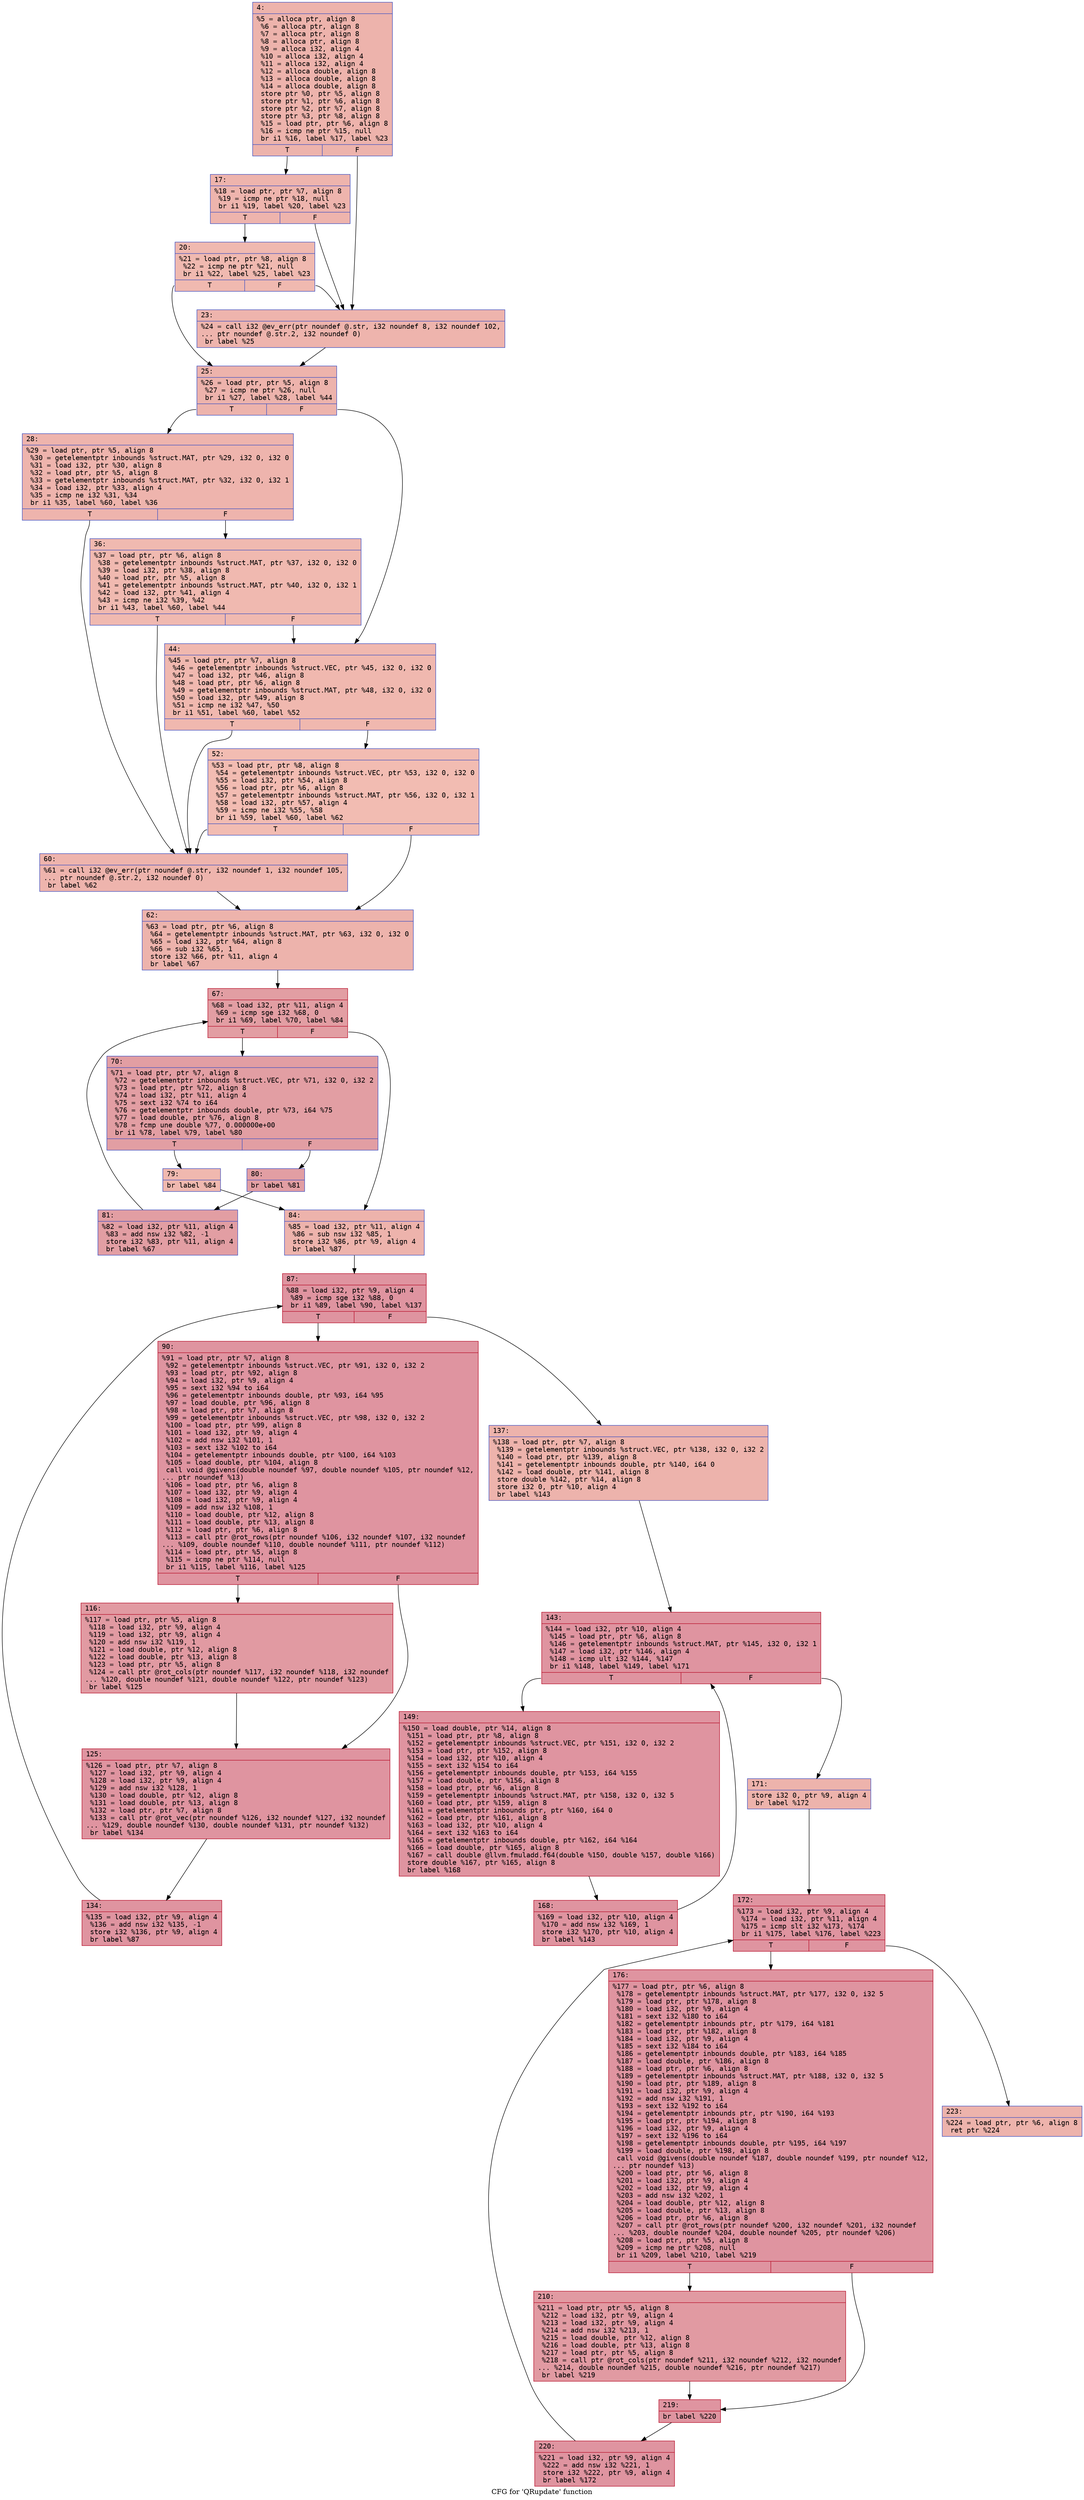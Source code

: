 digraph "CFG for 'QRupdate' function" {
	label="CFG for 'QRupdate' function";

	Node0x6000022f63f0 [shape=record,color="#3d50c3ff", style=filled, fillcolor="#d6524470" fontname="Courier",label="{4:\l|  %5 = alloca ptr, align 8\l  %6 = alloca ptr, align 8\l  %7 = alloca ptr, align 8\l  %8 = alloca ptr, align 8\l  %9 = alloca i32, align 4\l  %10 = alloca i32, align 4\l  %11 = alloca i32, align 4\l  %12 = alloca double, align 8\l  %13 = alloca double, align 8\l  %14 = alloca double, align 8\l  store ptr %0, ptr %5, align 8\l  store ptr %1, ptr %6, align 8\l  store ptr %2, ptr %7, align 8\l  store ptr %3, ptr %8, align 8\l  %15 = load ptr, ptr %6, align 8\l  %16 = icmp ne ptr %15, null\l  br i1 %16, label %17, label %23\l|{<s0>T|<s1>F}}"];
	Node0x6000022f63f0:s0 -> Node0x6000022f6440[tooltip="4 -> 17\nProbability 62.50%" ];
	Node0x6000022f63f0:s1 -> Node0x6000022f64e0[tooltip="4 -> 23\nProbability 37.50%" ];
	Node0x6000022f6440 [shape=record,color="#3d50c3ff", style=filled, fillcolor="#d8564670" fontname="Courier",label="{17:\l|  %18 = load ptr, ptr %7, align 8\l  %19 = icmp ne ptr %18, null\l  br i1 %19, label %20, label %23\l|{<s0>T|<s1>F}}"];
	Node0x6000022f6440:s0 -> Node0x6000022f6490[tooltip="17 -> 20\nProbability 62.50%" ];
	Node0x6000022f6440:s1 -> Node0x6000022f64e0[tooltip="17 -> 23\nProbability 37.50%" ];
	Node0x6000022f6490 [shape=record,color="#3d50c3ff", style=filled, fillcolor="#de614d70" fontname="Courier",label="{20:\l|  %21 = load ptr, ptr %8, align 8\l  %22 = icmp ne ptr %21, null\l  br i1 %22, label %25, label %23\l|{<s0>T|<s1>F}}"];
	Node0x6000022f6490:s0 -> Node0x6000022f6530[tooltip="20 -> 25\nProbability 62.50%" ];
	Node0x6000022f6490:s1 -> Node0x6000022f64e0[tooltip="20 -> 23\nProbability 37.50%" ];
	Node0x6000022f64e0 [shape=record,color="#3d50c3ff", style=filled, fillcolor="#d8564670" fontname="Courier",label="{23:\l|  %24 = call i32 @ev_err(ptr noundef @.str, i32 noundef 8, i32 noundef 102,\l... ptr noundef @.str.2, i32 noundef 0)\l  br label %25\l}"];
	Node0x6000022f64e0 -> Node0x6000022f6530[tooltip="23 -> 25\nProbability 100.00%" ];
	Node0x6000022f6530 [shape=record,color="#3d50c3ff", style=filled, fillcolor="#d6524470" fontname="Courier",label="{25:\l|  %26 = load ptr, ptr %5, align 8\l  %27 = icmp ne ptr %26, null\l  br i1 %27, label %28, label %44\l|{<s0>T|<s1>F}}"];
	Node0x6000022f6530:s0 -> Node0x6000022f6580[tooltip="25 -> 28\nProbability 62.50%" ];
	Node0x6000022f6530:s1 -> Node0x6000022f6620[tooltip="25 -> 44\nProbability 37.50%" ];
	Node0x6000022f6580 [shape=record,color="#3d50c3ff", style=filled, fillcolor="#d8564670" fontname="Courier",label="{28:\l|  %29 = load ptr, ptr %5, align 8\l  %30 = getelementptr inbounds %struct.MAT, ptr %29, i32 0, i32 0\l  %31 = load i32, ptr %30, align 8\l  %32 = load ptr, ptr %5, align 8\l  %33 = getelementptr inbounds %struct.MAT, ptr %32, i32 0, i32 1\l  %34 = load i32, ptr %33, align 4\l  %35 = icmp ne i32 %31, %34\l  br i1 %35, label %60, label %36\l|{<s0>T|<s1>F}}"];
	Node0x6000022f6580:s0 -> Node0x6000022f66c0[tooltip="28 -> 60\nProbability 50.00%" ];
	Node0x6000022f6580:s1 -> Node0x6000022f65d0[tooltip="28 -> 36\nProbability 50.00%" ];
	Node0x6000022f65d0 [shape=record,color="#3d50c3ff", style=filled, fillcolor="#de614d70" fontname="Courier",label="{36:\l|  %37 = load ptr, ptr %6, align 8\l  %38 = getelementptr inbounds %struct.MAT, ptr %37, i32 0, i32 0\l  %39 = load i32, ptr %38, align 8\l  %40 = load ptr, ptr %5, align 8\l  %41 = getelementptr inbounds %struct.MAT, ptr %40, i32 0, i32 1\l  %42 = load i32, ptr %41, align 4\l  %43 = icmp ne i32 %39, %42\l  br i1 %43, label %60, label %44\l|{<s0>T|<s1>F}}"];
	Node0x6000022f65d0:s0 -> Node0x6000022f66c0[tooltip="36 -> 60\nProbability 50.00%" ];
	Node0x6000022f65d0:s1 -> Node0x6000022f6620[tooltip="36 -> 44\nProbability 50.00%" ];
	Node0x6000022f6620 [shape=record,color="#3d50c3ff", style=filled, fillcolor="#dc5d4a70" fontname="Courier",label="{44:\l|  %45 = load ptr, ptr %7, align 8\l  %46 = getelementptr inbounds %struct.VEC, ptr %45, i32 0, i32 0\l  %47 = load i32, ptr %46, align 8\l  %48 = load ptr, ptr %6, align 8\l  %49 = getelementptr inbounds %struct.MAT, ptr %48, i32 0, i32 0\l  %50 = load i32, ptr %49, align 8\l  %51 = icmp ne i32 %47, %50\l  br i1 %51, label %60, label %52\l|{<s0>T|<s1>F}}"];
	Node0x6000022f6620:s0 -> Node0x6000022f66c0[tooltip="44 -> 60\nProbability 50.00%" ];
	Node0x6000022f6620:s1 -> Node0x6000022f6670[tooltip="44 -> 52\nProbability 50.00%" ];
	Node0x6000022f6670 [shape=record,color="#3d50c3ff", style=filled, fillcolor="#e1675170" fontname="Courier",label="{52:\l|  %53 = load ptr, ptr %8, align 8\l  %54 = getelementptr inbounds %struct.VEC, ptr %53, i32 0, i32 0\l  %55 = load i32, ptr %54, align 8\l  %56 = load ptr, ptr %6, align 8\l  %57 = getelementptr inbounds %struct.MAT, ptr %56, i32 0, i32 1\l  %58 = load i32, ptr %57, align 4\l  %59 = icmp ne i32 %55, %58\l  br i1 %59, label %60, label %62\l|{<s0>T|<s1>F}}"];
	Node0x6000022f6670:s0 -> Node0x6000022f66c0[tooltip="52 -> 60\nProbability 50.00%" ];
	Node0x6000022f6670:s1 -> Node0x6000022f6710[tooltip="52 -> 62\nProbability 50.00%" ];
	Node0x6000022f66c0 [shape=record,color="#3d50c3ff", style=filled, fillcolor="#d8564670" fontname="Courier",label="{60:\l|  %61 = call i32 @ev_err(ptr noundef @.str, i32 noundef 1, i32 noundef 105,\l... ptr noundef @.str.2, i32 noundef 0)\l  br label %62\l}"];
	Node0x6000022f66c0 -> Node0x6000022f6710[tooltip="60 -> 62\nProbability 100.00%" ];
	Node0x6000022f6710 [shape=record,color="#3d50c3ff", style=filled, fillcolor="#d6524470" fontname="Courier",label="{62:\l|  %63 = load ptr, ptr %6, align 8\l  %64 = getelementptr inbounds %struct.MAT, ptr %63, i32 0, i32 0\l  %65 = load i32, ptr %64, align 8\l  %66 = sub i32 %65, 1\l  store i32 %66, ptr %11, align 4\l  br label %67\l}"];
	Node0x6000022f6710 -> Node0x6000022f6760[tooltip="62 -> 67\nProbability 100.00%" ];
	Node0x6000022f6760 [shape=record,color="#b70d28ff", style=filled, fillcolor="#be242e70" fontname="Courier",label="{67:\l|  %68 = load i32, ptr %11, align 4\l  %69 = icmp sge i32 %68, 0\l  br i1 %69, label %70, label %84\l|{<s0>T|<s1>F}}"];
	Node0x6000022f6760:s0 -> Node0x6000022f67b0[tooltip="67 -> 70\nProbability 96.88%" ];
	Node0x6000022f6760:s1 -> Node0x6000022f68f0[tooltip="67 -> 84\nProbability 3.12%" ];
	Node0x6000022f67b0 [shape=record,color="#3d50c3ff", style=filled, fillcolor="#be242e70" fontname="Courier",label="{70:\l|  %71 = load ptr, ptr %7, align 8\l  %72 = getelementptr inbounds %struct.VEC, ptr %71, i32 0, i32 2\l  %73 = load ptr, ptr %72, align 8\l  %74 = load i32, ptr %11, align 4\l  %75 = sext i32 %74 to i64\l  %76 = getelementptr inbounds double, ptr %73, i64 %75\l  %77 = load double, ptr %76, align 8\l  %78 = fcmp une double %77, 0.000000e+00\l  br i1 %78, label %79, label %80\l|{<s0>T|<s1>F}}"];
	Node0x6000022f67b0:s0 -> Node0x6000022f6800[tooltip="70 -> 79\nProbability 3.12%" ];
	Node0x6000022f67b0:s1 -> Node0x6000022f6850[tooltip="70 -> 80\nProbability 96.88%" ];
	Node0x6000022f6800 [shape=record,color="#3d50c3ff", style=filled, fillcolor="#dc5d4a70" fontname="Courier",label="{79:\l|  br label %84\l}"];
	Node0x6000022f6800 -> Node0x6000022f68f0[tooltip="79 -> 84\nProbability 100.00%" ];
	Node0x6000022f6850 [shape=record,color="#3d50c3ff", style=filled, fillcolor="#be242e70" fontname="Courier",label="{80:\l|  br label %81\l}"];
	Node0x6000022f6850 -> Node0x6000022f68a0[tooltip="80 -> 81\nProbability 100.00%" ];
	Node0x6000022f68a0 [shape=record,color="#3d50c3ff", style=filled, fillcolor="#be242e70" fontname="Courier",label="{81:\l|  %82 = load i32, ptr %11, align 4\l  %83 = add nsw i32 %82, -1\l  store i32 %83, ptr %11, align 4\l  br label %67\l}"];
	Node0x6000022f68a0 -> Node0x6000022f6760[tooltip="81 -> 67\nProbability 100.00%" ];
	Node0x6000022f68f0 [shape=record,color="#3d50c3ff", style=filled, fillcolor="#d6524470" fontname="Courier",label="{84:\l|  %85 = load i32, ptr %11, align 4\l  %86 = sub nsw i32 %85, 1\l  store i32 %86, ptr %9, align 4\l  br label %87\l}"];
	Node0x6000022f68f0 -> Node0x6000022f6940[tooltip="84 -> 87\nProbability 100.00%" ];
	Node0x6000022f6940 [shape=record,color="#b70d28ff", style=filled, fillcolor="#b70d2870" fontname="Courier",label="{87:\l|  %88 = load i32, ptr %9, align 4\l  %89 = icmp sge i32 %88, 0\l  br i1 %89, label %90, label %137\l|{<s0>T|<s1>F}}"];
	Node0x6000022f6940:s0 -> Node0x6000022f6990[tooltip="87 -> 90\nProbability 96.88%" ];
	Node0x6000022f6940:s1 -> Node0x6000022f6ad0[tooltip="87 -> 137\nProbability 3.12%" ];
	Node0x6000022f6990 [shape=record,color="#b70d28ff", style=filled, fillcolor="#b70d2870" fontname="Courier",label="{90:\l|  %91 = load ptr, ptr %7, align 8\l  %92 = getelementptr inbounds %struct.VEC, ptr %91, i32 0, i32 2\l  %93 = load ptr, ptr %92, align 8\l  %94 = load i32, ptr %9, align 4\l  %95 = sext i32 %94 to i64\l  %96 = getelementptr inbounds double, ptr %93, i64 %95\l  %97 = load double, ptr %96, align 8\l  %98 = load ptr, ptr %7, align 8\l  %99 = getelementptr inbounds %struct.VEC, ptr %98, i32 0, i32 2\l  %100 = load ptr, ptr %99, align 8\l  %101 = load i32, ptr %9, align 4\l  %102 = add nsw i32 %101, 1\l  %103 = sext i32 %102 to i64\l  %104 = getelementptr inbounds double, ptr %100, i64 %103\l  %105 = load double, ptr %104, align 8\l  call void @givens(double noundef %97, double noundef %105, ptr noundef %12,\l... ptr noundef %13)\l  %106 = load ptr, ptr %6, align 8\l  %107 = load i32, ptr %9, align 4\l  %108 = load i32, ptr %9, align 4\l  %109 = add nsw i32 %108, 1\l  %110 = load double, ptr %12, align 8\l  %111 = load double, ptr %13, align 8\l  %112 = load ptr, ptr %6, align 8\l  %113 = call ptr @rot_rows(ptr noundef %106, i32 noundef %107, i32 noundef\l... %109, double noundef %110, double noundef %111, ptr noundef %112)\l  %114 = load ptr, ptr %5, align 8\l  %115 = icmp ne ptr %114, null\l  br i1 %115, label %116, label %125\l|{<s0>T|<s1>F}}"];
	Node0x6000022f6990:s0 -> Node0x6000022f69e0[tooltip="90 -> 116\nProbability 62.50%" ];
	Node0x6000022f6990:s1 -> Node0x6000022f6a30[tooltip="90 -> 125\nProbability 37.50%" ];
	Node0x6000022f69e0 [shape=record,color="#b70d28ff", style=filled, fillcolor="#bb1b2c70" fontname="Courier",label="{116:\l|  %117 = load ptr, ptr %5, align 8\l  %118 = load i32, ptr %9, align 4\l  %119 = load i32, ptr %9, align 4\l  %120 = add nsw i32 %119, 1\l  %121 = load double, ptr %12, align 8\l  %122 = load double, ptr %13, align 8\l  %123 = load ptr, ptr %5, align 8\l  %124 = call ptr @rot_cols(ptr noundef %117, i32 noundef %118, i32 noundef\l... %120, double noundef %121, double noundef %122, ptr noundef %123)\l  br label %125\l}"];
	Node0x6000022f69e0 -> Node0x6000022f6a30[tooltip="116 -> 125\nProbability 100.00%" ];
	Node0x6000022f6a30 [shape=record,color="#b70d28ff", style=filled, fillcolor="#b70d2870" fontname="Courier",label="{125:\l|  %126 = load ptr, ptr %7, align 8\l  %127 = load i32, ptr %9, align 4\l  %128 = load i32, ptr %9, align 4\l  %129 = add nsw i32 %128, 1\l  %130 = load double, ptr %12, align 8\l  %131 = load double, ptr %13, align 8\l  %132 = load ptr, ptr %7, align 8\l  %133 = call ptr @rot_vec(ptr noundef %126, i32 noundef %127, i32 noundef\l... %129, double noundef %130, double noundef %131, ptr noundef %132)\l  br label %134\l}"];
	Node0x6000022f6a30 -> Node0x6000022f6a80[tooltip="125 -> 134\nProbability 100.00%" ];
	Node0x6000022f6a80 [shape=record,color="#b70d28ff", style=filled, fillcolor="#b70d2870" fontname="Courier",label="{134:\l|  %135 = load i32, ptr %9, align 4\l  %136 = add nsw i32 %135, -1\l  store i32 %136, ptr %9, align 4\l  br label %87\l}"];
	Node0x6000022f6a80 -> Node0x6000022f6940[tooltip="134 -> 87\nProbability 100.00%" ];
	Node0x6000022f6ad0 [shape=record,color="#3d50c3ff", style=filled, fillcolor="#d6524470" fontname="Courier",label="{137:\l|  %138 = load ptr, ptr %7, align 8\l  %139 = getelementptr inbounds %struct.VEC, ptr %138, i32 0, i32 2\l  %140 = load ptr, ptr %139, align 8\l  %141 = getelementptr inbounds double, ptr %140, i64 0\l  %142 = load double, ptr %141, align 8\l  store double %142, ptr %14, align 8\l  store i32 0, ptr %10, align 4\l  br label %143\l}"];
	Node0x6000022f6ad0 -> Node0x6000022f6b20[tooltip="137 -> 143\nProbability 100.00%" ];
	Node0x6000022f6b20 [shape=record,color="#b70d28ff", style=filled, fillcolor="#b70d2870" fontname="Courier",label="{143:\l|  %144 = load i32, ptr %10, align 4\l  %145 = load ptr, ptr %6, align 8\l  %146 = getelementptr inbounds %struct.MAT, ptr %145, i32 0, i32 1\l  %147 = load i32, ptr %146, align 4\l  %148 = icmp ult i32 %144, %147\l  br i1 %148, label %149, label %171\l|{<s0>T|<s1>F}}"];
	Node0x6000022f6b20:s0 -> Node0x6000022f6b70[tooltip="143 -> 149\nProbability 96.88%" ];
	Node0x6000022f6b20:s1 -> Node0x6000022f6c10[tooltip="143 -> 171\nProbability 3.12%" ];
	Node0x6000022f6b70 [shape=record,color="#b70d28ff", style=filled, fillcolor="#b70d2870" fontname="Courier",label="{149:\l|  %150 = load double, ptr %14, align 8\l  %151 = load ptr, ptr %8, align 8\l  %152 = getelementptr inbounds %struct.VEC, ptr %151, i32 0, i32 2\l  %153 = load ptr, ptr %152, align 8\l  %154 = load i32, ptr %10, align 4\l  %155 = sext i32 %154 to i64\l  %156 = getelementptr inbounds double, ptr %153, i64 %155\l  %157 = load double, ptr %156, align 8\l  %158 = load ptr, ptr %6, align 8\l  %159 = getelementptr inbounds %struct.MAT, ptr %158, i32 0, i32 5\l  %160 = load ptr, ptr %159, align 8\l  %161 = getelementptr inbounds ptr, ptr %160, i64 0\l  %162 = load ptr, ptr %161, align 8\l  %163 = load i32, ptr %10, align 4\l  %164 = sext i32 %163 to i64\l  %165 = getelementptr inbounds double, ptr %162, i64 %164\l  %166 = load double, ptr %165, align 8\l  %167 = call double @llvm.fmuladd.f64(double %150, double %157, double %166)\l  store double %167, ptr %165, align 8\l  br label %168\l}"];
	Node0x6000022f6b70 -> Node0x6000022f6bc0[tooltip="149 -> 168\nProbability 100.00%" ];
	Node0x6000022f6bc0 [shape=record,color="#b70d28ff", style=filled, fillcolor="#b70d2870" fontname="Courier",label="{168:\l|  %169 = load i32, ptr %10, align 4\l  %170 = add nsw i32 %169, 1\l  store i32 %170, ptr %10, align 4\l  br label %143\l}"];
	Node0x6000022f6bc0 -> Node0x6000022f6b20[tooltip="168 -> 143\nProbability 100.00%" ];
	Node0x6000022f6c10 [shape=record,color="#3d50c3ff", style=filled, fillcolor="#d6524470" fontname="Courier",label="{171:\l|  store i32 0, ptr %9, align 4\l  br label %172\l}"];
	Node0x6000022f6c10 -> Node0x6000022f6c60[tooltip="171 -> 172\nProbability 100.00%" ];
	Node0x6000022f6c60 [shape=record,color="#b70d28ff", style=filled, fillcolor="#b70d2870" fontname="Courier",label="{172:\l|  %173 = load i32, ptr %9, align 4\l  %174 = load i32, ptr %11, align 4\l  %175 = icmp slt i32 %173, %174\l  br i1 %175, label %176, label %223\l|{<s0>T|<s1>F}}"];
	Node0x6000022f6c60:s0 -> Node0x6000022f6cb0[tooltip="172 -> 176\nProbability 96.88%" ];
	Node0x6000022f6c60:s1 -> Node0x6000022f6df0[tooltip="172 -> 223\nProbability 3.12%" ];
	Node0x6000022f6cb0 [shape=record,color="#b70d28ff", style=filled, fillcolor="#b70d2870" fontname="Courier",label="{176:\l|  %177 = load ptr, ptr %6, align 8\l  %178 = getelementptr inbounds %struct.MAT, ptr %177, i32 0, i32 5\l  %179 = load ptr, ptr %178, align 8\l  %180 = load i32, ptr %9, align 4\l  %181 = sext i32 %180 to i64\l  %182 = getelementptr inbounds ptr, ptr %179, i64 %181\l  %183 = load ptr, ptr %182, align 8\l  %184 = load i32, ptr %9, align 4\l  %185 = sext i32 %184 to i64\l  %186 = getelementptr inbounds double, ptr %183, i64 %185\l  %187 = load double, ptr %186, align 8\l  %188 = load ptr, ptr %6, align 8\l  %189 = getelementptr inbounds %struct.MAT, ptr %188, i32 0, i32 5\l  %190 = load ptr, ptr %189, align 8\l  %191 = load i32, ptr %9, align 4\l  %192 = add nsw i32 %191, 1\l  %193 = sext i32 %192 to i64\l  %194 = getelementptr inbounds ptr, ptr %190, i64 %193\l  %195 = load ptr, ptr %194, align 8\l  %196 = load i32, ptr %9, align 4\l  %197 = sext i32 %196 to i64\l  %198 = getelementptr inbounds double, ptr %195, i64 %197\l  %199 = load double, ptr %198, align 8\l  call void @givens(double noundef %187, double noundef %199, ptr noundef %12,\l... ptr noundef %13)\l  %200 = load ptr, ptr %6, align 8\l  %201 = load i32, ptr %9, align 4\l  %202 = load i32, ptr %9, align 4\l  %203 = add nsw i32 %202, 1\l  %204 = load double, ptr %12, align 8\l  %205 = load double, ptr %13, align 8\l  %206 = load ptr, ptr %6, align 8\l  %207 = call ptr @rot_rows(ptr noundef %200, i32 noundef %201, i32 noundef\l... %203, double noundef %204, double noundef %205, ptr noundef %206)\l  %208 = load ptr, ptr %5, align 8\l  %209 = icmp ne ptr %208, null\l  br i1 %209, label %210, label %219\l|{<s0>T|<s1>F}}"];
	Node0x6000022f6cb0:s0 -> Node0x6000022f6d00[tooltip="176 -> 210\nProbability 62.50%" ];
	Node0x6000022f6cb0:s1 -> Node0x6000022f6d50[tooltip="176 -> 219\nProbability 37.50%" ];
	Node0x6000022f6d00 [shape=record,color="#b70d28ff", style=filled, fillcolor="#bb1b2c70" fontname="Courier",label="{210:\l|  %211 = load ptr, ptr %5, align 8\l  %212 = load i32, ptr %9, align 4\l  %213 = load i32, ptr %9, align 4\l  %214 = add nsw i32 %213, 1\l  %215 = load double, ptr %12, align 8\l  %216 = load double, ptr %13, align 8\l  %217 = load ptr, ptr %5, align 8\l  %218 = call ptr @rot_cols(ptr noundef %211, i32 noundef %212, i32 noundef\l... %214, double noundef %215, double noundef %216, ptr noundef %217)\l  br label %219\l}"];
	Node0x6000022f6d00 -> Node0x6000022f6d50[tooltip="210 -> 219\nProbability 100.00%" ];
	Node0x6000022f6d50 [shape=record,color="#b70d28ff", style=filled, fillcolor="#b70d2870" fontname="Courier",label="{219:\l|  br label %220\l}"];
	Node0x6000022f6d50 -> Node0x6000022f6da0[tooltip="219 -> 220\nProbability 100.00%" ];
	Node0x6000022f6da0 [shape=record,color="#b70d28ff", style=filled, fillcolor="#b70d2870" fontname="Courier",label="{220:\l|  %221 = load i32, ptr %9, align 4\l  %222 = add nsw i32 %221, 1\l  store i32 %222, ptr %9, align 4\l  br label %172\l}"];
	Node0x6000022f6da0 -> Node0x6000022f6c60[tooltip="220 -> 172\nProbability 100.00%" ];
	Node0x6000022f6df0 [shape=record,color="#3d50c3ff", style=filled, fillcolor="#d6524470" fontname="Courier",label="{223:\l|  %224 = load ptr, ptr %6, align 8\l  ret ptr %224\l}"];
}
